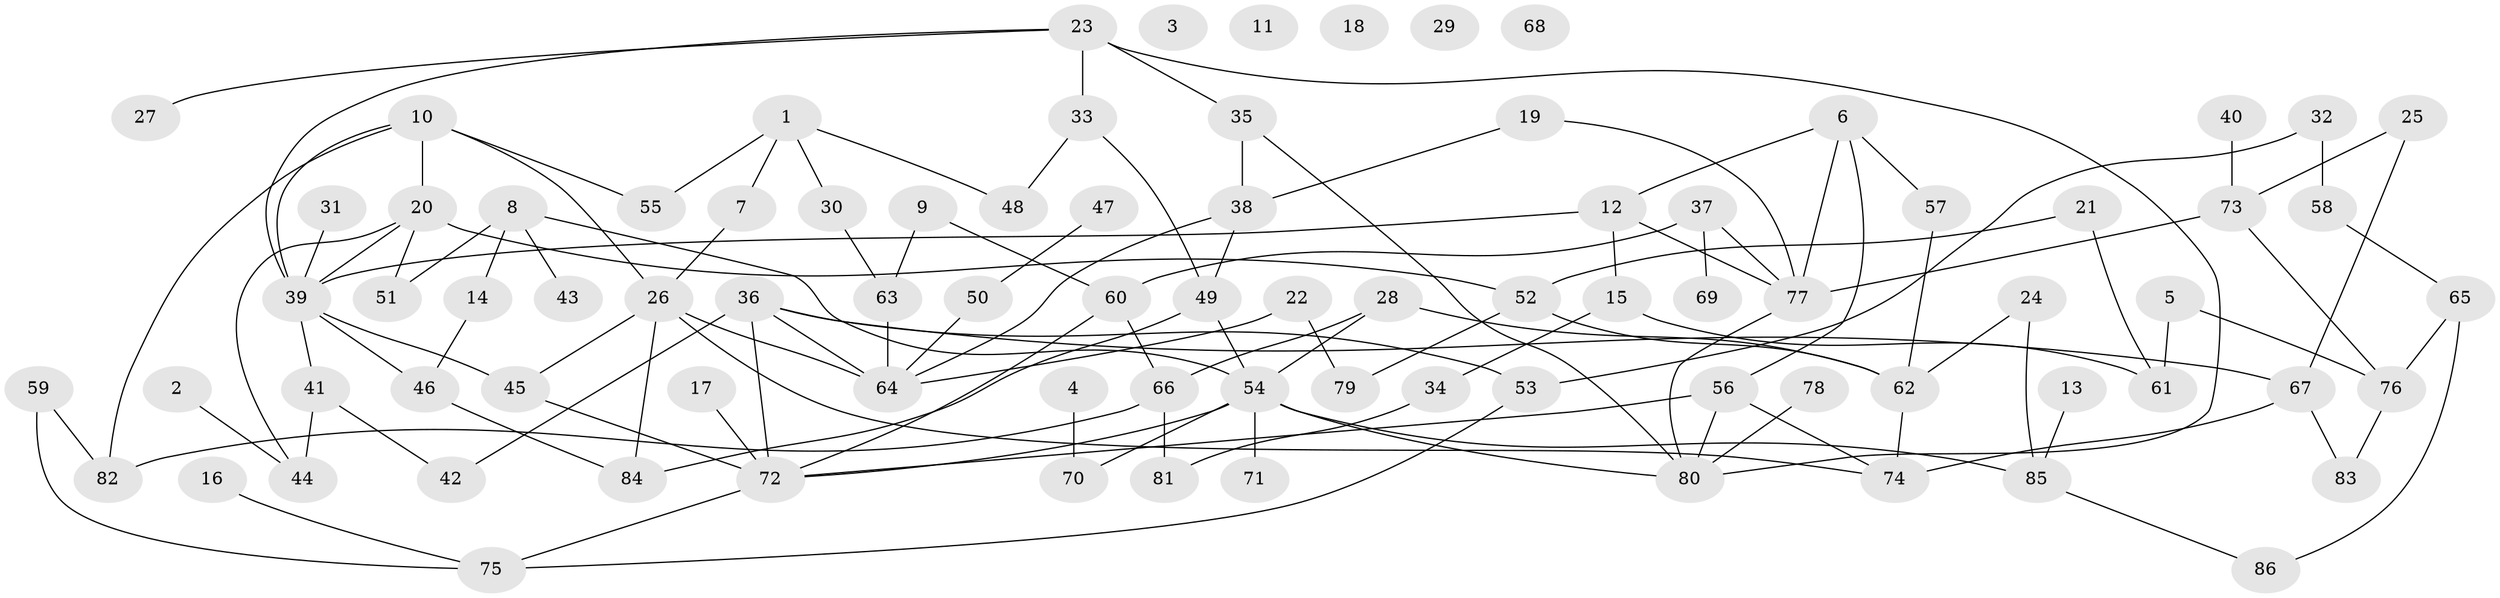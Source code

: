 // coarse degree distribution, {4: 0.1, 1: 0.15, 0: 0.08333333333333333, 2: 0.26666666666666666, 3: 0.16666666666666666, 6: 0.06666666666666667, 5: 0.06666666666666667, 7: 0.03333333333333333, 9: 0.05, 8: 0.016666666666666666}
// Generated by graph-tools (version 1.1) at 2025/23/03/03/25 07:23:24]
// undirected, 86 vertices, 122 edges
graph export_dot {
graph [start="1"]
  node [color=gray90,style=filled];
  1;
  2;
  3;
  4;
  5;
  6;
  7;
  8;
  9;
  10;
  11;
  12;
  13;
  14;
  15;
  16;
  17;
  18;
  19;
  20;
  21;
  22;
  23;
  24;
  25;
  26;
  27;
  28;
  29;
  30;
  31;
  32;
  33;
  34;
  35;
  36;
  37;
  38;
  39;
  40;
  41;
  42;
  43;
  44;
  45;
  46;
  47;
  48;
  49;
  50;
  51;
  52;
  53;
  54;
  55;
  56;
  57;
  58;
  59;
  60;
  61;
  62;
  63;
  64;
  65;
  66;
  67;
  68;
  69;
  70;
  71;
  72;
  73;
  74;
  75;
  76;
  77;
  78;
  79;
  80;
  81;
  82;
  83;
  84;
  85;
  86;
  1 -- 7;
  1 -- 30;
  1 -- 48;
  1 -- 55;
  2 -- 44;
  4 -- 70;
  5 -- 61;
  5 -- 76;
  6 -- 12;
  6 -- 56;
  6 -- 57;
  6 -- 77;
  7 -- 26;
  8 -- 14;
  8 -- 43;
  8 -- 51;
  8 -- 54;
  9 -- 60;
  9 -- 63;
  10 -- 20;
  10 -- 26;
  10 -- 39;
  10 -- 55;
  10 -- 82;
  12 -- 15;
  12 -- 39;
  12 -- 77;
  13 -- 85;
  14 -- 46;
  15 -- 34;
  15 -- 61;
  16 -- 75;
  17 -- 72;
  19 -- 38;
  19 -- 77;
  20 -- 39;
  20 -- 44;
  20 -- 51;
  20 -- 52;
  21 -- 52;
  21 -- 61;
  22 -- 64;
  22 -- 79;
  23 -- 27;
  23 -- 33;
  23 -- 35;
  23 -- 39;
  23 -- 80;
  24 -- 62;
  24 -- 85;
  25 -- 67;
  25 -- 73;
  26 -- 45;
  26 -- 64;
  26 -- 74;
  26 -- 84;
  28 -- 54;
  28 -- 62;
  28 -- 66;
  30 -- 63;
  31 -- 39;
  32 -- 53;
  32 -- 58;
  33 -- 48;
  33 -- 49;
  34 -- 81;
  35 -- 38;
  35 -- 80;
  36 -- 42;
  36 -- 53;
  36 -- 64;
  36 -- 67;
  36 -- 72;
  37 -- 60;
  37 -- 69;
  37 -- 77;
  38 -- 49;
  38 -- 64;
  39 -- 41;
  39 -- 45;
  39 -- 46;
  40 -- 73;
  41 -- 42;
  41 -- 44;
  45 -- 72;
  46 -- 84;
  47 -- 50;
  49 -- 54;
  49 -- 84;
  50 -- 64;
  52 -- 62;
  52 -- 79;
  53 -- 75;
  54 -- 70;
  54 -- 71;
  54 -- 72;
  54 -- 80;
  54 -- 85;
  56 -- 72;
  56 -- 74;
  56 -- 80;
  57 -- 62;
  58 -- 65;
  59 -- 75;
  59 -- 82;
  60 -- 66;
  60 -- 72;
  62 -- 74;
  63 -- 64;
  65 -- 76;
  65 -- 86;
  66 -- 81;
  66 -- 82;
  67 -- 74;
  67 -- 83;
  72 -- 75;
  73 -- 76;
  73 -- 77;
  76 -- 83;
  77 -- 80;
  78 -- 80;
  85 -- 86;
}
